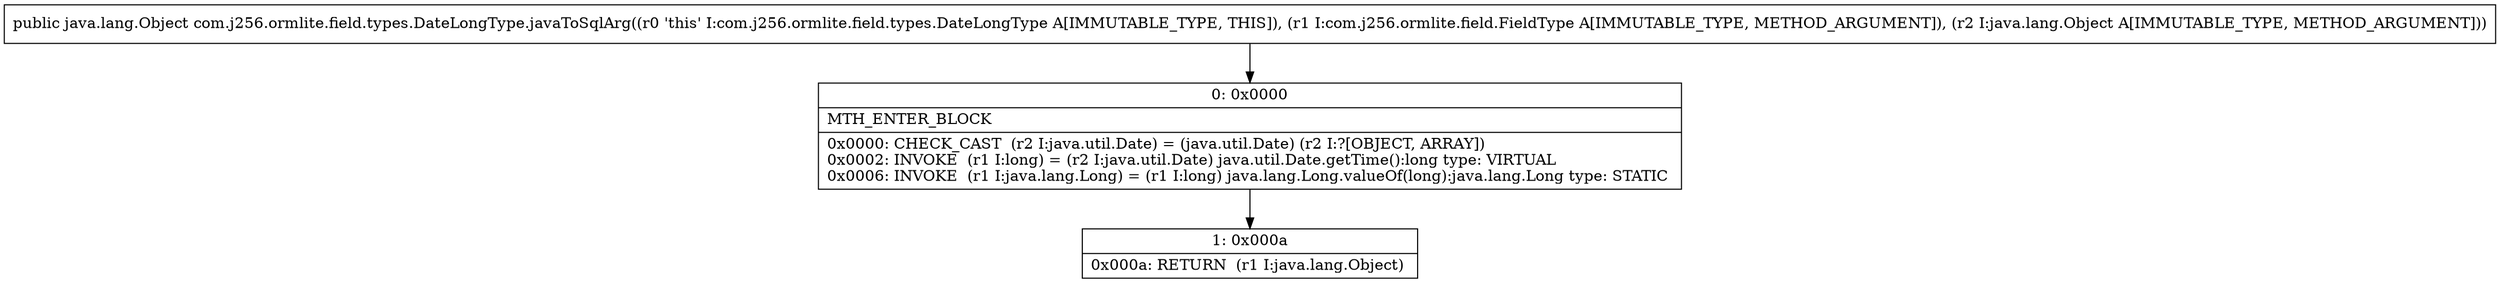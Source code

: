 digraph "CFG forcom.j256.ormlite.field.types.DateLongType.javaToSqlArg(Lcom\/j256\/ormlite\/field\/FieldType;Ljava\/lang\/Object;)Ljava\/lang\/Object;" {
Node_0 [shape=record,label="{0\:\ 0x0000|MTH_ENTER_BLOCK\l|0x0000: CHECK_CAST  (r2 I:java.util.Date) = (java.util.Date) (r2 I:?[OBJECT, ARRAY]) \l0x0002: INVOKE  (r1 I:long) = (r2 I:java.util.Date) java.util.Date.getTime():long type: VIRTUAL \l0x0006: INVOKE  (r1 I:java.lang.Long) = (r1 I:long) java.lang.Long.valueOf(long):java.lang.Long type: STATIC \l}"];
Node_1 [shape=record,label="{1\:\ 0x000a|0x000a: RETURN  (r1 I:java.lang.Object) \l}"];
MethodNode[shape=record,label="{public java.lang.Object com.j256.ormlite.field.types.DateLongType.javaToSqlArg((r0 'this' I:com.j256.ormlite.field.types.DateLongType A[IMMUTABLE_TYPE, THIS]), (r1 I:com.j256.ormlite.field.FieldType A[IMMUTABLE_TYPE, METHOD_ARGUMENT]), (r2 I:java.lang.Object A[IMMUTABLE_TYPE, METHOD_ARGUMENT])) }"];
MethodNode -> Node_0;
Node_0 -> Node_1;
}

